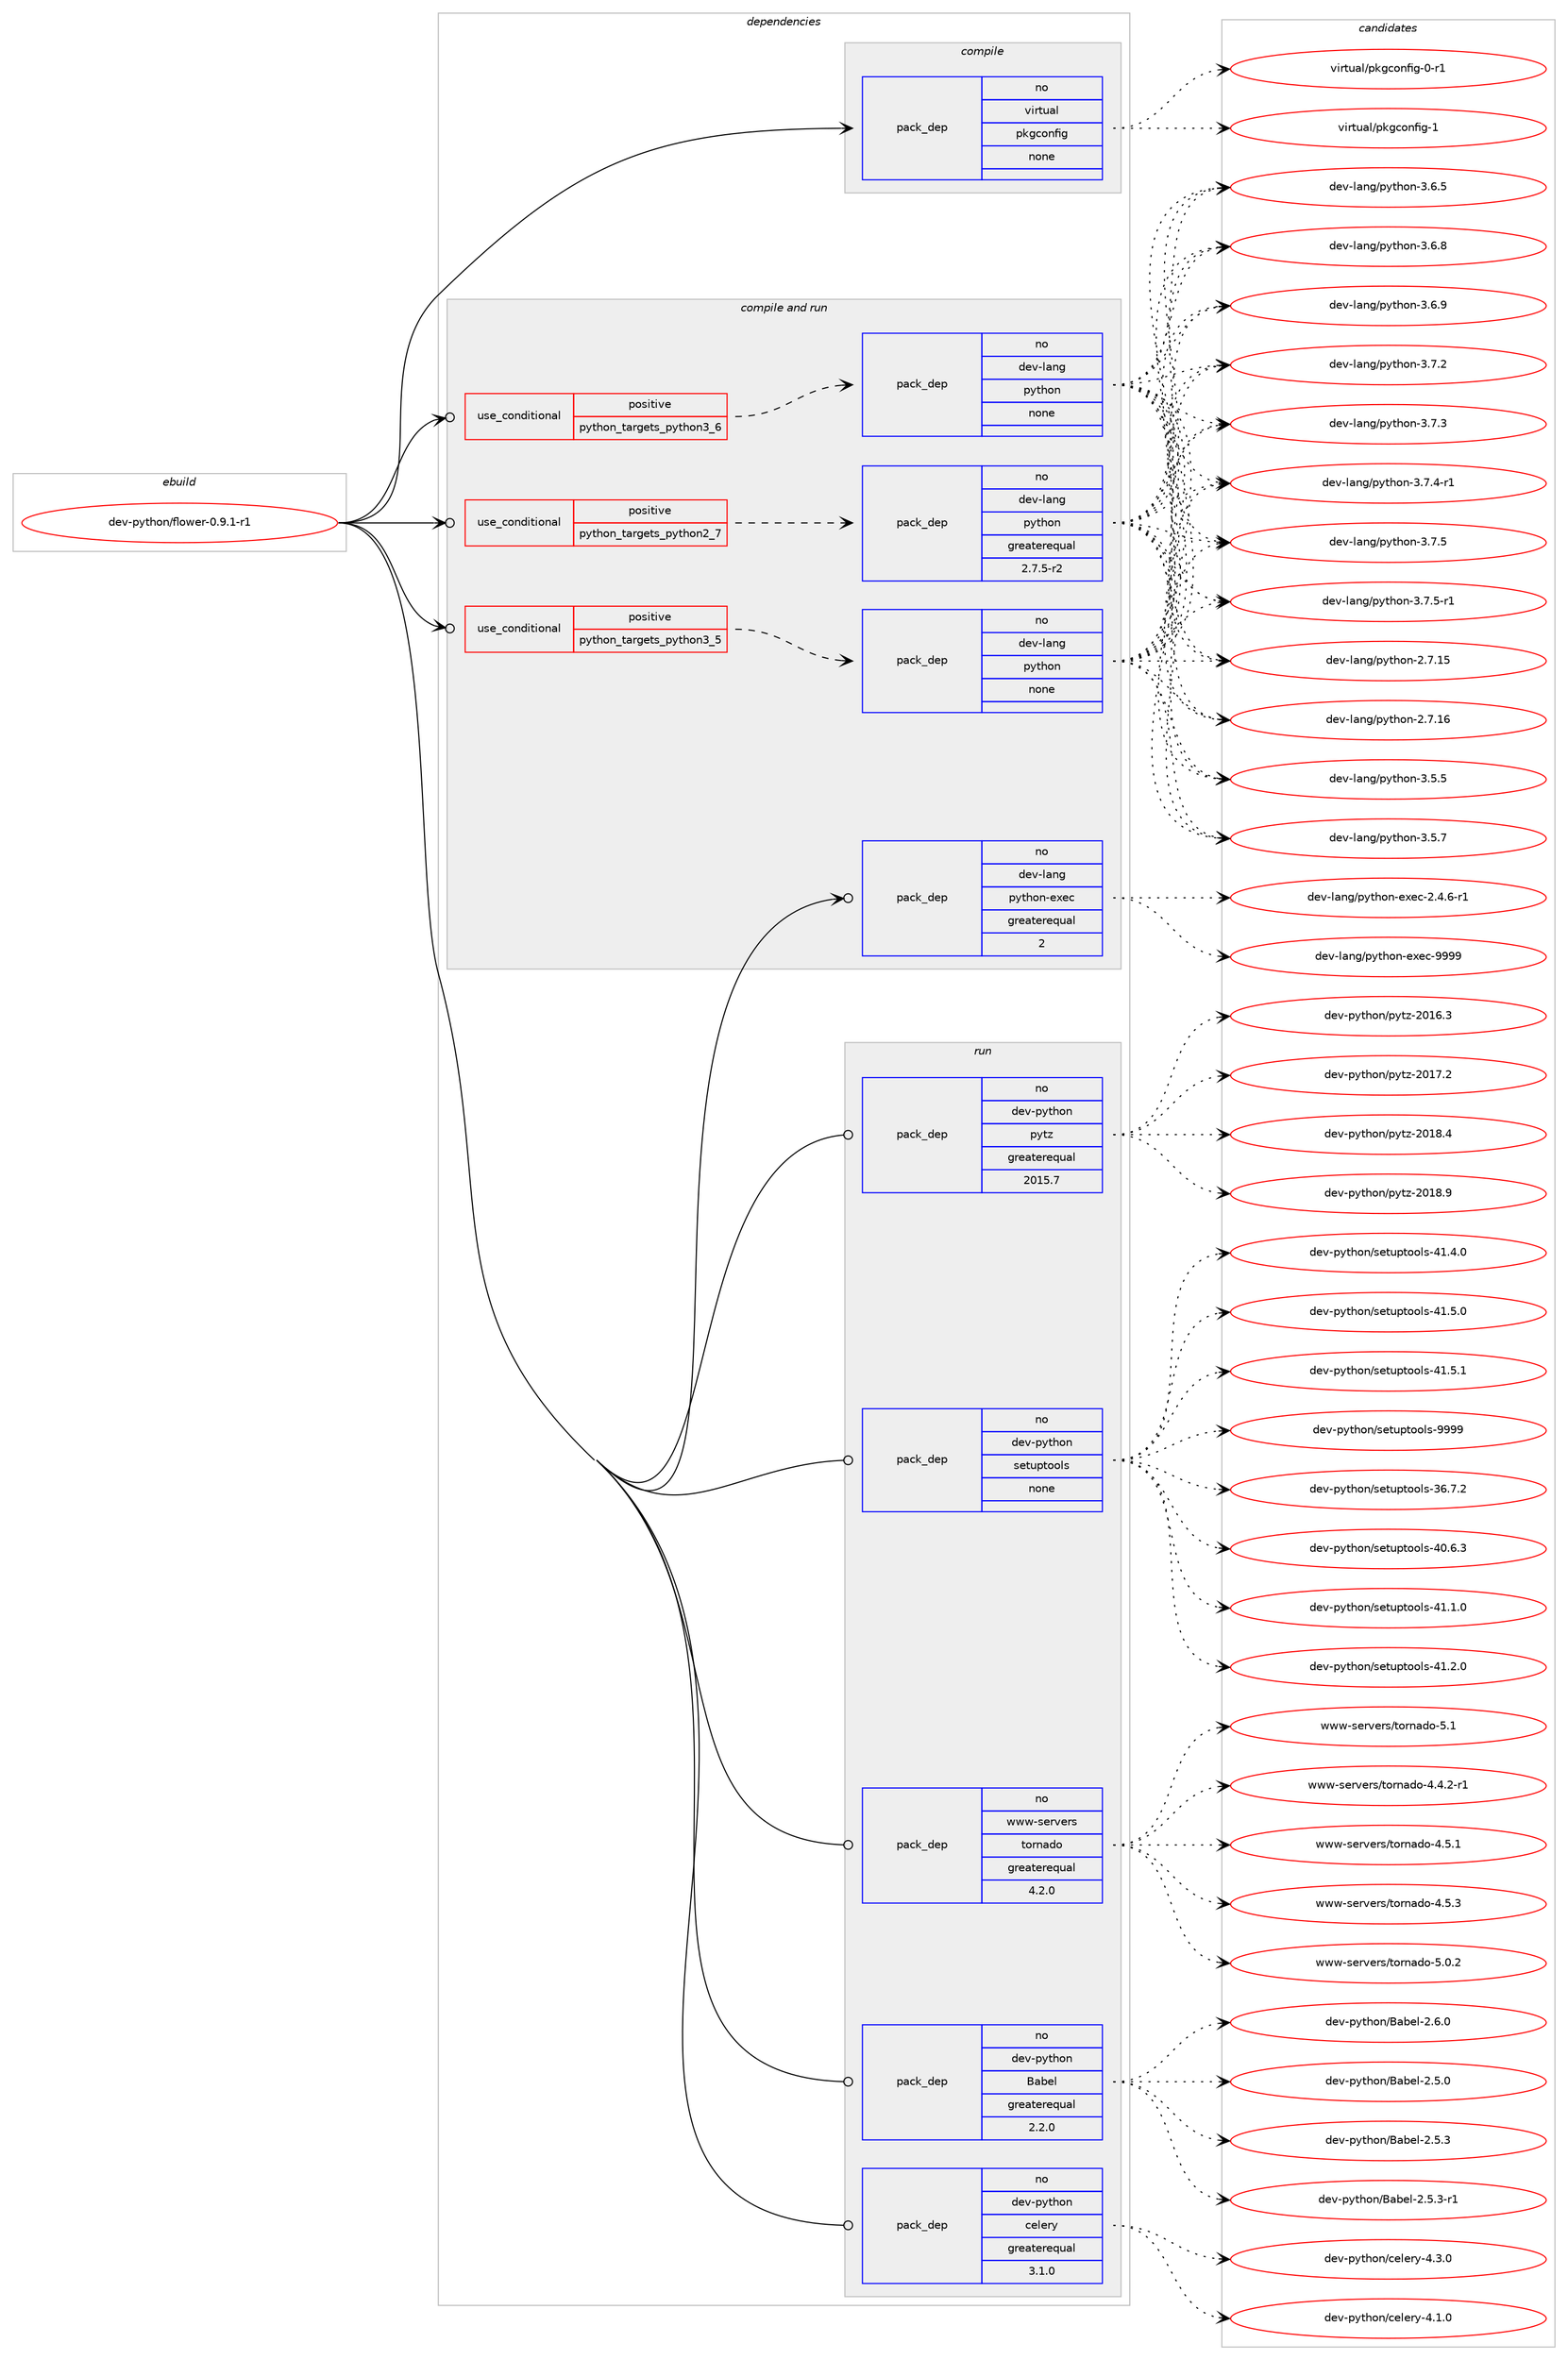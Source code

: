 digraph prolog {

# *************
# Graph options
# *************

newrank=true;
concentrate=true;
compound=true;
graph [rankdir=LR,fontname=Helvetica,fontsize=10,ranksep=1.5];#, ranksep=2.5, nodesep=0.2];
edge  [arrowhead=vee];
node  [fontname=Helvetica,fontsize=10];

# **********
# The ebuild
# **********

subgraph cluster_leftcol {
color=gray;
rank=same;
label=<<i>ebuild</i>>;
id [label="dev-python/flower-0.9.1-r1", color=red, width=4, href="../dev-python/flower-0.9.1-r1.svg"];
}

# ****************
# The dependencies
# ****************

subgraph cluster_midcol {
color=gray;
label=<<i>dependencies</i>>;
subgraph cluster_compile {
fillcolor="#eeeeee";
style=filled;
label=<<i>compile</i>>;
subgraph pack454162 {
dependency605657 [label=<<TABLE BORDER="0" CELLBORDER="1" CELLSPACING="0" CELLPADDING="4" WIDTH="220"><TR><TD ROWSPAN="6" CELLPADDING="30">pack_dep</TD></TR><TR><TD WIDTH="110">no</TD></TR><TR><TD>virtual</TD></TR><TR><TD>pkgconfig</TD></TR><TR><TD>none</TD></TR><TR><TD></TD></TR></TABLE>>, shape=none, color=blue];
}
id:e -> dependency605657:w [weight=20,style="solid",arrowhead="vee"];
}
subgraph cluster_compileandrun {
fillcolor="#eeeeee";
style=filled;
label=<<i>compile and run</i>>;
subgraph cond139698 {
dependency605658 [label=<<TABLE BORDER="0" CELLBORDER="1" CELLSPACING="0" CELLPADDING="4"><TR><TD ROWSPAN="3" CELLPADDING="10">use_conditional</TD></TR><TR><TD>positive</TD></TR><TR><TD>python_targets_python2_7</TD></TR></TABLE>>, shape=none, color=red];
subgraph pack454163 {
dependency605659 [label=<<TABLE BORDER="0" CELLBORDER="1" CELLSPACING="0" CELLPADDING="4" WIDTH="220"><TR><TD ROWSPAN="6" CELLPADDING="30">pack_dep</TD></TR><TR><TD WIDTH="110">no</TD></TR><TR><TD>dev-lang</TD></TR><TR><TD>python</TD></TR><TR><TD>greaterequal</TD></TR><TR><TD>2.7.5-r2</TD></TR></TABLE>>, shape=none, color=blue];
}
dependency605658:e -> dependency605659:w [weight=20,style="dashed",arrowhead="vee"];
}
id:e -> dependency605658:w [weight=20,style="solid",arrowhead="odotvee"];
subgraph cond139699 {
dependency605660 [label=<<TABLE BORDER="0" CELLBORDER="1" CELLSPACING="0" CELLPADDING="4"><TR><TD ROWSPAN="3" CELLPADDING="10">use_conditional</TD></TR><TR><TD>positive</TD></TR><TR><TD>python_targets_python3_5</TD></TR></TABLE>>, shape=none, color=red];
subgraph pack454164 {
dependency605661 [label=<<TABLE BORDER="0" CELLBORDER="1" CELLSPACING="0" CELLPADDING="4" WIDTH="220"><TR><TD ROWSPAN="6" CELLPADDING="30">pack_dep</TD></TR><TR><TD WIDTH="110">no</TD></TR><TR><TD>dev-lang</TD></TR><TR><TD>python</TD></TR><TR><TD>none</TD></TR><TR><TD></TD></TR></TABLE>>, shape=none, color=blue];
}
dependency605660:e -> dependency605661:w [weight=20,style="dashed",arrowhead="vee"];
}
id:e -> dependency605660:w [weight=20,style="solid",arrowhead="odotvee"];
subgraph cond139700 {
dependency605662 [label=<<TABLE BORDER="0" CELLBORDER="1" CELLSPACING="0" CELLPADDING="4"><TR><TD ROWSPAN="3" CELLPADDING="10">use_conditional</TD></TR><TR><TD>positive</TD></TR><TR><TD>python_targets_python3_6</TD></TR></TABLE>>, shape=none, color=red];
subgraph pack454165 {
dependency605663 [label=<<TABLE BORDER="0" CELLBORDER="1" CELLSPACING="0" CELLPADDING="4" WIDTH="220"><TR><TD ROWSPAN="6" CELLPADDING="30">pack_dep</TD></TR><TR><TD WIDTH="110">no</TD></TR><TR><TD>dev-lang</TD></TR><TR><TD>python</TD></TR><TR><TD>none</TD></TR><TR><TD></TD></TR></TABLE>>, shape=none, color=blue];
}
dependency605662:e -> dependency605663:w [weight=20,style="dashed",arrowhead="vee"];
}
id:e -> dependency605662:w [weight=20,style="solid",arrowhead="odotvee"];
subgraph pack454166 {
dependency605664 [label=<<TABLE BORDER="0" CELLBORDER="1" CELLSPACING="0" CELLPADDING="4" WIDTH="220"><TR><TD ROWSPAN="6" CELLPADDING="30">pack_dep</TD></TR><TR><TD WIDTH="110">no</TD></TR><TR><TD>dev-lang</TD></TR><TR><TD>python-exec</TD></TR><TR><TD>greaterequal</TD></TR><TR><TD>2</TD></TR></TABLE>>, shape=none, color=blue];
}
id:e -> dependency605664:w [weight=20,style="solid",arrowhead="odotvee"];
}
subgraph cluster_run {
fillcolor="#eeeeee";
style=filled;
label=<<i>run</i>>;
subgraph pack454167 {
dependency605665 [label=<<TABLE BORDER="0" CELLBORDER="1" CELLSPACING="0" CELLPADDING="4" WIDTH="220"><TR><TD ROWSPAN="6" CELLPADDING="30">pack_dep</TD></TR><TR><TD WIDTH="110">no</TD></TR><TR><TD>dev-python</TD></TR><TR><TD>Babel</TD></TR><TR><TD>greaterequal</TD></TR><TR><TD>2.2.0</TD></TR></TABLE>>, shape=none, color=blue];
}
id:e -> dependency605665:w [weight=20,style="solid",arrowhead="odot"];
subgraph pack454168 {
dependency605666 [label=<<TABLE BORDER="0" CELLBORDER="1" CELLSPACING="0" CELLPADDING="4" WIDTH="220"><TR><TD ROWSPAN="6" CELLPADDING="30">pack_dep</TD></TR><TR><TD WIDTH="110">no</TD></TR><TR><TD>dev-python</TD></TR><TR><TD>celery</TD></TR><TR><TD>greaterequal</TD></TR><TR><TD>3.1.0</TD></TR></TABLE>>, shape=none, color=blue];
}
id:e -> dependency605666:w [weight=20,style="solid",arrowhead="odot"];
subgraph pack454169 {
dependency605667 [label=<<TABLE BORDER="0" CELLBORDER="1" CELLSPACING="0" CELLPADDING="4" WIDTH="220"><TR><TD ROWSPAN="6" CELLPADDING="30">pack_dep</TD></TR><TR><TD WIDTH="110">no</TD></TR><TR><TD>dev-python</TD></TR><TR><TD>pytz</TD></TR><TR><TD>greaterequal</TD></TR><TR><TD>2015.7</TD></TR></TABLE>>, shape=none, color=blue];
}
id:e -> dependency605667:w [weight=20,style="solid",arrowhead="odot"];
subgraph pack454170 {
dependency605668 [label=<<TABLE BORDER="0" CELLBORDER="1" CELLSPACING="0" CELLPADDING="4" WIDTH="220"><TR><TD ROWSPAN="6" CELLPADDING="30">pack_dep</TD></TR><TR><TD WIDTH="110">no</TD></TR><TR><TD>dev-python</TD></TR><TR><TD>setuptools</TD></TR><TR><TD>none</TD></TR><TR><TD></TD></TR></TABLE>>, shape=none, color=blue];
}
id:e -> dependency605668:w [weight=20,style="solid",arrowhead="odot"];
subgraph pack454171 {
dependency605669 [label=<<TABLE BORDER="0" CELLBORDER="1" CELLSPACING="0" CELLPADDING="4" WIDTH="220"><TR><TD ROWSPAN="6" CELLPADDING="30">pack_dep</TD></TR><TR><TD WIDTH="110">no</TD></TR><TR><TD>www-servers</TD></TR><TR><TD>tornado</TD></TR><TR><TD>greaterequal</TD></TR><TR><TD>4.2.0</TD></TR></TABLE>>, shape=none, color=blue];
}
id:e -> dependency605669:w [weight=20,style="solid",arrowhead="odot"];
}
}

# **************
# The candidates
# **************

subgraph cluster_choices {
rank=same;
color=gray;
label=<<i>candidates</i>>;

subgraph choice454162 {
color=black;
nodesep=1;
choice11810511411611797108471121071039911111010210510345484511449 [label="virtual/pkgconfig-0-r1", color=red, width=4,href="../virtual/pkgconfig-0-r1.svg"];
choice1181051141161179710847112107103991111101021051034549 [label="virtual/pkgconfig-1", color=red, width=4,href="../virtual/pkgconfig-1.svg"];
dependency605657:e -> choice11810511411611797108471121071039911111010210510345484511449:w [style=dotted,weight="100"];
dependency605657:e -> choice1181051141161179710847112107103991111101021051034549:w [style=dotted,weight="100"];
}
subgraph choice454163 {
color=black;
nodesep=1;
choice10010111845108971101034711212111610411111045504655464953 [label="dev-lang/python-2.7.15", color=red, width=4,href="../dev-lang/python-2.7.15.svg"];
choice10010111845108971101034711212111610411111045504655464954 [label="dev-lang/python-2.7.16", color=red, width=4,href="../dev-lang/python-2.7.16.svg"];
choice100101118451089711010347112121116104111110455146534653 [label="dev-lang/python-3.5.5", color=red, width=4,href="../dev-lang/python-3.5.5.svg"];
choice100101118451089711010347112121116104111110455146534655 [label="dev-lang/python-3.5.7", color=red, width=4,href="../dev-lang/python-3.5.7.svg"];
choice100101118451089711010347112121116104111110455146544653 [label="dev-lang/python-3.6.5", color=red, width=4,href="../dev-lang/python-3.6.5.svg"];
choice100101118451089711010347112121116104111110455146544656 [label="dev-lang/python-3.6.8", color=red, width=4,href="../dev-lang/python-3.6.8.svg"];
choice100101118451089711010347112121116104111110455146544657 [label="dev-lang/python-3.6.9", color=red, width=4,href="../dev-lang/python-3.6.9.svg"];
choice100101118451089711010347112121116104111110455146554650 [label="dev-lang/python-3.7.2", color=red, width=4,href="../dev-lang/python-3.7.2.svg"];
choice100101118451089711010347112121116104111110455146554651 [label="dev-lang/python-3.7.3", color=red, width=4,href="../dev-lang/python-3.7.3.svg"];
choice1001011184510897110103471121211161041111104551465546524511449 [label="dev-lang/python-3.7.4-r1", color=red, width=4,href="../dev-lang/python-3.7.4-r1.svg"];
choice100101118451089711010347112121116104111110455146554653 [label="dev-lang/python-3.7.5", color=red, width=4,href="../dev-lang/python-3.7.5.svg"];
choice1001011184510897110103471121211161041111104551465546534511449 [label="dev-lang/python-3.7.5-r1", color=red, width=4,href="../dev-lang/python-3.7.5-r1.svg"];
dependency605659:e -> choice10010111845108971101034711212111610411111045504655464953:w [style=dotted,weight="100"];
dependency605659:e -> choice10010111845108971101034711212111610411111045504655464954:w [style=dotted,weight="100"];
dependency605659:e -> choice100101118451089711010347112121116104111110455146534653:w [style=dotted,weight="100"];
dependency605659:e -> choice100101118451089711010347112121116104111110455146534655:w [style=dotted,weight="100"];
dependency605659:e -> choice100101118451089711010347112121116104111110455146544653:w [style=dotted,weight="100"];
dependency605659:e -> choice100101118451089711010347112121116104111110455146544656:w [style=dotted,weight="100"];
dependency605659:e -> choice100101118451089711010347112121116104111110455146544657:w [style=dotted,weight="100"];
dependency605659:e -> choice100101118451089711010347112121116104111110455146554650:w [style=dotted,weight="100"];
dependency605659:e -> choice100101118451089711010347112121116104111110455146554651:w [style=dotted,weight="100"];
dependency605659:e -> choice1001011184510897110103471121211161041111104551465546524511449:w [style=dotted,weight="100"];
dependency605659:e -> choice100101118451089711010347112121116104111110455146554653:w [style=dotted,weight="100"];
dependency605659:e -> choice1001011184510897110103471121211161041111104551465546534511449:w [style=dotted,weight="100"];
}
subgraph choice454164 {
color=black;
nodesep=1;
choice10010111845108971101034711212111610411111045504655464953 [label="dev-lang/python-2.7.15", color=red, width=4,href="../dev-lang/python-2.7.15.svg"];
choice10010111845108971101034711212111610411111045504655464954 [label="dev-lang/python-2.7.16", color=red, width=4,href="../dev-lang/python-2.7.16.svg"];
choice100101118451089711010347112121116104111110455146534653 [label="dev-lang/python-3.5.5", color=red, width=4,href="../dev-lang/python-3.5.5.svg"];
choice100101118451089711010347112121116104111110455146534655 [label="dev-lang/python-3.5.7", color=red, width=4,href="../dev-lang/python-3.5.7.svg"];
choice100101118451089711010347112121116104111110455146544653 [label="dev-lang/python-3.6.5", color=red, width=4,href="../dev-lang/python-3.6.5.svg"];
choice100101118451089711010347112121116104111110455146544656 [label="dev-lang/python-3.6.8", color=red, width=4,href="../dev-lang/python-3.6.8.svg"];
choice100101118451089711010347112121116104111110455146544657 [label="dev-lang/python-3.6.9", color=red, width=4,href="../dev-lang/python-3.6.9.svg"];
choice100101118451089711010347112121116104111110455146554650 [label="dev-lang/python-3.7.2", color=red, width=4,href="../dev-lang/python-3.7.2.svg"];
choice100101118451089711010347112121116104111110455146554651 [label="dev-lang/python-3.7.3", color=red, width=4,href="../dev-lang/python-3.7.3.svg"];
choice1001011184510897110103471121211161041111104551465546524511449 [label="dev-lang/python-3.7.4-r1", color=red, width=4,href="../dev-lang/python-3.7.4-r1.svg"];
choice100101118451089711010347112121116104111110455146554653 [label="dev-lang/python-3.7.5", color=red, width=4,href="../dev-lang/python-3.7.5.svg"];
choice1001011184510897110103471121211161041111104551465546534511449 [label="dev-lang/python-3.7.5-r1", color=red, width=4,href="../dev-lang/python-3.7.5-r1.svg"];
dependency605661:e -> choice10010111845108971101034711212111610411111045504655464953:w [style=dotted,weight="100"];
dependency605661:e -> choice10010111845108971101034711212111610411111045504655464954:w [style=dotted,weight="100"];
dependency605661:e -> choice100101118451089711010347112121116104111110455146534653:w [style=dotted,weight="100"];
dependency605661:e -> choice100101118451089711010347112121116104111110455146534655:w [style=dotted,weight="100"];
dependency605661:e -> choice100101118451089711010347112121116104111110455146544653:w [style=dotted,weight="100"];
dependency605661:e -> choice100101118451089711010347112121116104111110455146544656:w [style=dotted,weight="100"];
dependency605661:e -> choice100101118451089711010347112121116104111110455146544657:w [style=dotted,weight="100"];
dependency605661:e -> choice100101118451089711010347112121116104111110455146554650:w [style=dotted,weight="100"];
dependency605661:e -> choice100101118451089711010347112121116104111110455146554651:w [style=dotted,weight="100"];
dependency605661:e -> choice1001011184510897110103471121211161041111104551465546524511449:w [style=dotted,weight="100"];
dependency605661:e -> choice100101118451089711010347112121116104111110455146554653:w [style=dotted,weight="100"];
dependency605661:e -> choice1001011184510897110103471121211161041111104551465546534511449:w [style=dotted,weight="100"];
}
subgraph choice454165 {
color=black;
nodesep=1;
choice10010111845108971101034711212111610411111045504655464953 [label="dev-lang/python-2.7.15", color=red, width=4,href="../dev-lang/python-2.7.15.svg"];
choice10010111845108971101034711212111610411111045504655464954 [label="dev-lang/python-2.7.16", color=red, width=4,href="../dev-lang/python-2.7.16.svg"];
choice100101118451089711010347112121116104111110455146534653 [label="dev-lang/python-3.5.5", color=red, width=4,href="../dev-lang/python-3.5.5.svg"];
choice100101118451089711010347112121116104111110455146534655 [label="dev-lang/python-3.5.7", color=red, width=4,href="../dev-lang/python-3.5.7.svg"];
choice100101118451089711010347112121116104111110455146544653 [label="dev-lang/python-3.6.5", color=red, width=4,href="../dev-lang/python-3.6.5.svg"];
choice100101118451089711010347112121116104111110455146544656 [label="dev-lang/python-3.6.8", color=red, width=4,href="../dev-lang/python-3.6.8.svg"];
choice100101118451089711010347112121116104111110455146544657 [label="dev-lang/python-3.6.9", color=red, width=4,href="../dev-lang/python-3.6.9.svg"];
choice100101118451089711010347112121116104111110455146554650 [label="dev-lang/python-3.7.2", color=red, width=4,href="../dev-lang/python-3.7.2.svg"];
choice100101118451089711010347112121116104111110455146554651 [label="dev-lang/python-3.7.3", color=red, width=4,href="../dev-lang/python-3.7.3.svg"];
choice1001011184510897110103471121211161041111104551465546524511449 [label="dev-lang/python-3.7.4-r1", color=red, width=4,href="../dev-lang/python-3.7.4-r1.svg"];
choice100101118451089711010347112121116104111110455146554653 [label="dev-lang/python-3.7.5", color=red, width=4,href="../dev-lang/python-3.7.5.svg"];
choice1001011184510897110103471121211161041111104551465546534511449 [label="dev-lang/python-3.7.5-r1", color=red, width=4,href="../dev-lang/python-3.7.5-r1.svg"];
dependency605663:e -> choice10010111845108971101034711212111610411111045504655464953:w [style=dotted,weight="100"];
dependency605663:e -> choice10010111845108971101034711212111610411111045504655464954:w [style=dotted,weight="100"];
dependency605663:e -> choice100101118451089711010347112121116104111110455146534653:w [style=dotted,weight="100"];
dependency605663:e -> choice100101118451089711010347112121116104111110455146534655:w [style=dotted,weight="100"];
dependency605663:e -> choice100101118451089711010347112121116104111110455146544653:w [style=dotted,weight="100"];
dependency605663:e -> choice100101118451089711010347112121116104111110455146544656:w [style=dotted,weight="100"];
dependency605663:e -> choice100101118451089711010347112121116104111110455146544657:w [style=dotted,weight="100"];
dependency605663:e -> choice100101118451089711010347112121116104111110455146554650:w [style=dotted,weight="100"];
dependency605663:e -> choice100101118451089711010347112121116104111110455146554651:w [style=dotted,weight="100"];
dependency605663:e -> choice1001011184510897110103471121211161041111104551465546524511449:w [style=dotted,weight="100"];
dependency605663:e -> choice100101118451089711010347112121116104111110455146554653:w [style=dotted,weight="100"];
dependency605663:e -> choice1001011184510897110103471121211161041111104551465546534511449:w [style=dotted,weight="100"];
}
subgraph choice454166 {
color=black;
nodesep=1;
choice10010111845108971101034711212111610411111045101120101994550465246544511449 [label="dev-lang/python-exec-2.4.6-r1", color=red, width=4,href="../dev-lang/python-exec-2.4.6-r1.svg"];
choice10010111845108971101034711212111610411111045101120101994557575757 [label="dev-lang/python-exec-9999", color=red, width=4,href="../dev-lang/python-exec-9999.svg"];
dependency605664:e -> choice10010111845108971101034711212111610411111045101120101994550465246544511449:w [style=dotted,weight="100"];
dependency605664:e -> choice10010111845108971101034711212111610411111045101120101994557575757:w [style=dotted,weight="100"];
}
subgraph choice454167 {
color=black;
nodesep=1;
choice1001011184511212111610411111047669798101108455046534648 [label="dev-python/Babel-2.5.0", color=red, width=4,href="../dev-python/Babel-2.5.0.svg"];
choice1001011184511212111610411111047669798101108455046534651 [label="dev-python/Babel-2.5.3", color=red, width=4,href="../dev-python/Babel-2.5.3.svg"];
choice10010111845112121116104111110476697981011084550465346514511449 [label="dev-python/Babel-2.5.3-r1", color=red, width=4,href="../dev-python/Babel-2.5.3-r1.svg"];
choice1001011184511212111610411111047669798101108455046544648 [label="dev-python/Babel-2.6.0", color=red, width=4,href="../dev-python/Babel-2.6.0.svg"];
dependency605665:e -> choice1001011184511212111610411111047669798101108455046534648:w [style=dotted,weight="100"];
dependency605665:e -> choice1001011184511212111610411111047669798101108455046534651:w [style=dotted,weight="100"];
dependency605665:e -> choice10010111845112121116104111110476697981011084550465346514511449:w [style=dotted,weight="100"];
dependency605665:e -> choice1001011184511212111610411111047669798101108455046544648:w [style=dotted,weight="100"];
}
subgraph choice454168 {
color=black;
nodesep=1;
choice100101118451121211161041111104799101108101114121455246494648 [label="dev-python/celery-4.1.0", color=red, width=4,href="../dev-python/celery-4.1.0.svg"];
choice100101118451121211161041111104799101108101114121455246514648 [label="dev-python/celery-4.3.0", color=red, width=4,href="../dev-python/celery-4.3.0.svg"];
dependency605666:e -> choice100101118451121211161041111104799101108101114121455246494648:w [style=dotted,weight="100"];
dependency605666:e -> choice100101118451121211161041111104799101108101114121455246514648:w [style=dotted,weight="100"];
}
subgraph choice454169 {
color=black;
nodesep=1;
choice100101118451121211161041111104711212111612245504849544651 [label="dev-python/pytz-2016.3", color=red, width=4,href="../dev-python/pytz-2016.3.svg"];
choice100101118451121211161041111104711212111612245504849554650 [label="dev-python/pytz-2017.2", color=red, width=4,href="../dev-python/pytz-2017.2.svg"];
choice100101118451121211161041111104711212111612245504849564652 [label="dev-python/pytz-2018.4", color=red, width=4,href="../dev-python/pytz-2018.4.svg"];
choice100101118451121211161041111104711212111612245504849564657 [label="dev-python/pytz-2018.9", color=red, width=4,href="../dev-python/pytz-2018.9.svg"];
dependency605667:e -> choice100101118451121211161041111104711212111612245504849544651:w [style=dotted,weight="100"];
dependency605667:e -> choice100101118451121211161041111104711212111612245504849554650:w [style=dotted,weight="100"];
dependency605667:e -> choice100101118451121211161041111104711212111612245504849564652:w [style=dotted,weight="100"];
dependency605667:e -> choice100101118451121211161041111104711212111612245504849564657:w [style=dotted,weight="100"];
}
subgraph choice454170 {
color=black;
nodesep=1;
choice100101118451121211161041111104711510111611711211611111110811545515446554650 [label="dev-python/setuptools-36.7.2", color=red, width=4,href="../dev-python/setuptools-36.7.2.svg"];
choice100101118451121211161041111104711510111611711211611111110811545524846544651 [label="dev-python/setuptools-40.6.3", color=red, width=4,href="../dev-python/setuptools-40.6.3.svg"];
choice100101118451121211161041111104711510111611711211611111110811545524946494648 [label="dev-python/setuptools-41.1.0", color=red, width=4,href="../dev-python/setuptools-41.1.0.svg"];
choice100101118451121211161041111104711510111611711211611111110811545524946504648 [label="dev-python/setuptools-41.2.0", color=red, width=4,href="../dev-python/setuptools-41.2.0.svg"];
choice100101118451121211161041111104711510111611711211611111110811545524946524648 [label="dev-python/setuptools-41.4.0", color=red, width=4,href="../dev-python/setuptools-41.4.0.svg"];
choice100101118451121211161041111104711510111611711211611111110811545524946534648 [label="dev-python/setuptools-41.5.0", color=red, width=4,href="../dev-python/setuptools-41.5.0.svg"];
choice100101118451121211161041111104711510111611711211611111110811545524946534649 [label="dev-python/setuptools-41.5.1", color=red, width=4,href="../dev-python/setuptools-41.5.1.svg"];
choice10010111845112121116104111110471151011161171121161111111081154557575757 [label="dev-python/setuptools-9999", color=red, width=4,href="../dev-python/setuptools-9999.svg"];
dependency605668:e -> choice100101118451121211161041111104711510111611711211611111110811545515446554650:w [style=dotted,weight="100"];
dependency605668:e -> choice100101118451121211161041111104711510111611711211611111110811545524846544651:w [style=dotted,weight="100"];
dependency605668:e -> choice100101118451121211161041111104711510111611711211611111110811545524946494648:w [style=dotted,weight="100"];
dependency605668:e -> choice100101118451121211161041111104711510111611711211611111110811545524946504648:w [style=dotted,weight="100"];
dependency605668:e -> choice100101118451121211161041111104711510111611711211611111110811545524946524648:w [style=dotted,weight="100"];
dependency605668:e -> choice100101118451121211161041111104711510111611711211611111110811545524946534648:w [style=dotted,weight="100"];
dependency605668:e -> choice100101118451121211161041111104711510111611711211611111110811545524946534649:w [style=dotted,weight="100"];
dependency605668:e -> choice10010111845112121116104111110471151011161171121161111111081154557575757:w [style=dotted,weight="100"];
}
subgraph choice454171 {
color=black;
nodesep=1;
choice1191191194511510111411810111411547116111114110971001114552465246504511449 [label="www-servers/tornado-4.4.2-r1", color=red, width=4,href="../www-servers/tornado-4.4.2-r1.svg"];
choice119119119451151011141181011141154711611111411097100111455246534649 [label="www-servers/tornado-4.5.1", color=red, width=4,href="../www-servers/tornado-4.5.1.svg"];
choice119119119451151011141181011141154711611111411097100111455246534651 [label="www-servers/tornado-4.5.3", color=red, width=4,href="../www-servers/tornado-4.5.3.svg"];
choice119119119451151011141181011141154711611111411097100111455346484650 [label="www-servers/tornado-5.0.2", color=red, width=4,href="../www-servers/tornado-5.0.2.svg"];
choice11911911945115101114118101114115471161111141109710011145534649 [label="www-servers/tornado-5.1", color=red, width=4,href="../www-servers/tornado-5.1.svg"];
dependency605669:e -> choice1191191194511510111411810111411547116111114110971001114552465246504511449:w [style=dotted,weight="100"];
dependency605669:e -> choice119119119451151011141181011141154711611111411097100111455246534649:w [style=dotted,weight="100"];
dependency605669:e -> choice119119119451151011141181011141154711611111411097100111455246534651:w [style=dotted,weight="100"];
dependency605669:e -> choice119119119451151011141181011141154711611111411097100111455346484650:w [style=dotted,weight="100"];
dependency605669:e -> choice11911911945115101114118101114115471161111141109710011145534649:w [style=dotted,weight="100"];
}
}

}
